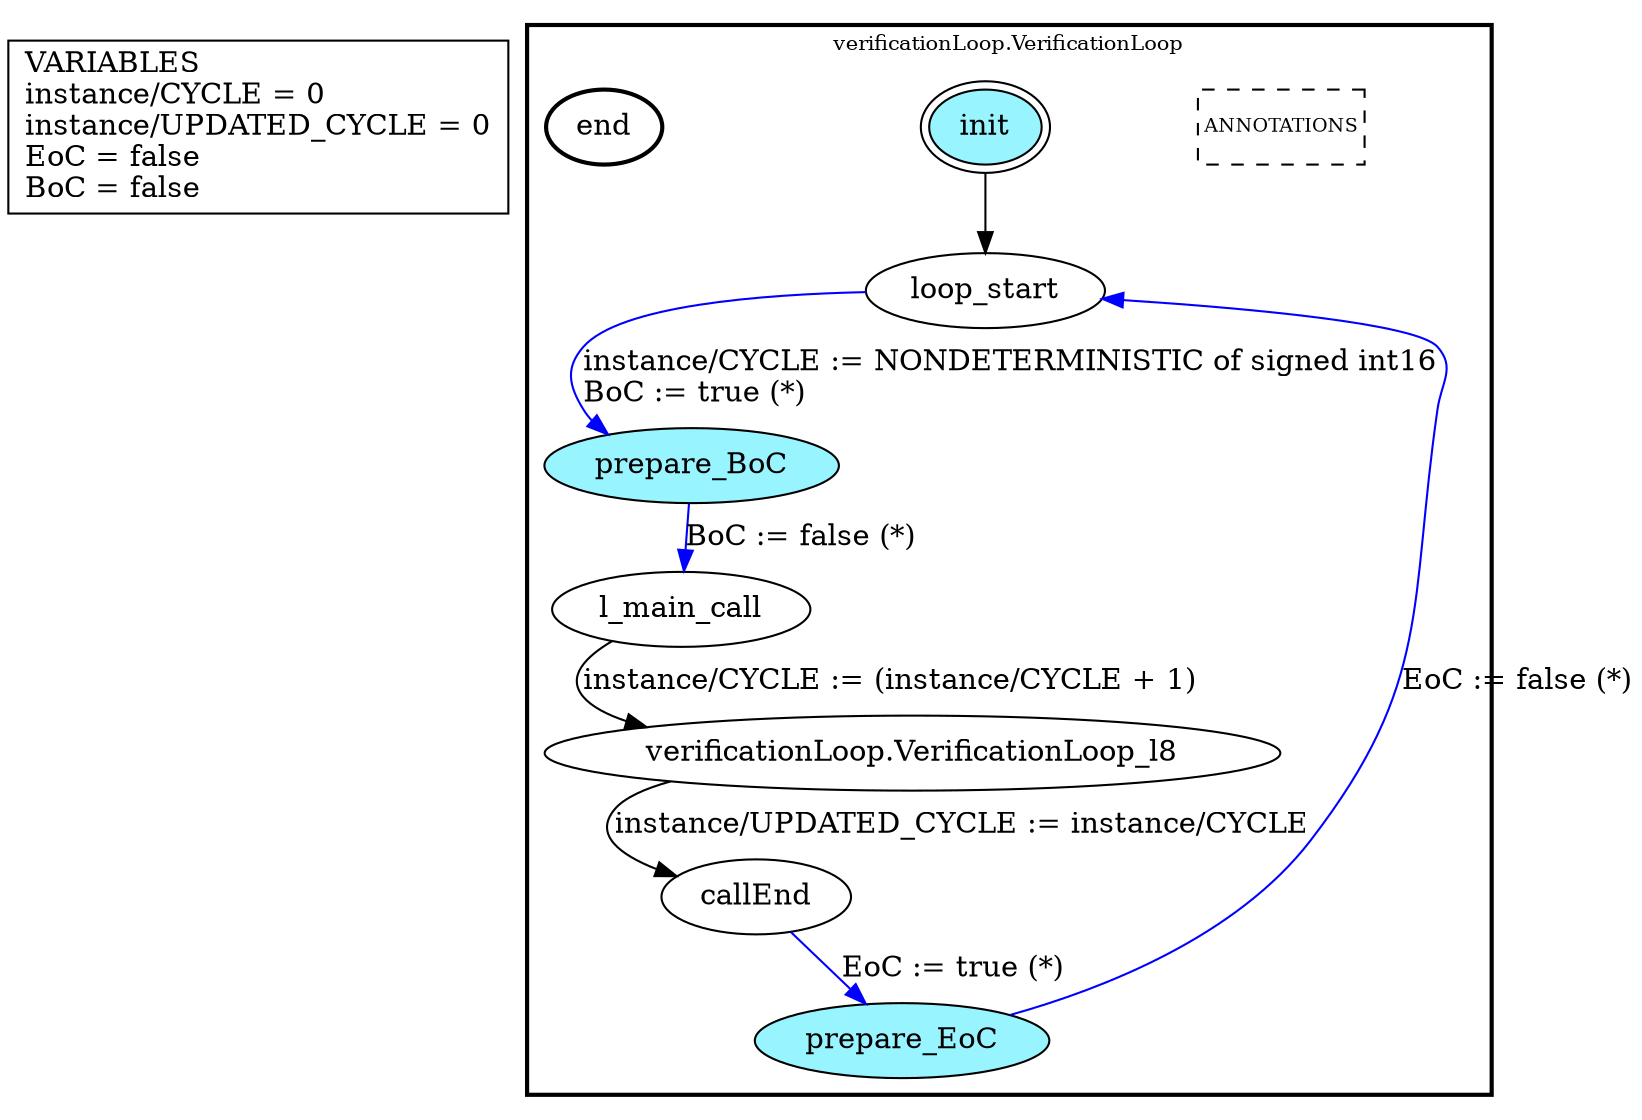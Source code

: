 digraph G {
	vars_declaration_pseudonode_network [
		label="VARIABLES\linstance/CYCLE = 0\linstance/UPDATED_CYCLE = 0\lEoC = false\lBoC = false\l",
		fillcolor="lightgray", shape="rectangle"];
	subgraph clusterverificationLoop_VerificationLoop {
		node [style="filled"];
		style=bold;
		color="black";
		fontsize=10;
		ranksep=0.4;
		
		label="verificationLoop.VerificationLoop";
		
		annotations_pseudonode_verificationLoop_VerificationLoop [
			label="ANNOTATIONS",
			fontsize=9, margin="0.04,0.04", fillcolor="white", shape="rectangle", style="dashed"];
		
		init_verificationLoop_VerificationLoop [label="init", color="black", fillcolor="cadetblue1", peripheries=2, shape="ellipse"];
		end_verificationLoop_VerificationLoop [label="end", color="black", fillcolor="cadetblue1", style=bold, shape="ellipse"];
		loop_start_verificationLoop_VerificationLoop [label="loop_start", color="black", fillcolor="white", shape="ellipse"];
		prepare_BoC_verificationLoop_VerificationLoop [label="prepare_BoC", color="black", fillcolor="cadetblue1", shape="ellipse"];
		l_main_call_verificationLoop_VerificationLoop [label="l_main_call", color="black", fillcolor="white", shape="ellipse"];
		callEnd_verificationLoop_VerificationLoop [label="callEnd", color="black", fillcolor="white", shape="ellipse"];
		prepare_EoC_verificationLoop_VerificationLoop [label="prepare_EoC", color="black", fillcolor="cadetblue1", shape="ellipse"];
		verificationLoop_VerificationLoop_l8_verificationLoop_VerificationLoop [label="verificationLoop.VerificationLoop_l8", color="black", fillcolor="white", shape="ellipse"];
		init_verificationLoop_VerificationLoop -> loop_start_verificationLoop_VerificationLoop [color="black", label=""];
		loop_start_verificationLoop_VerificationLoop -> prepare_BoC_verificationLoop_VerificationLoop [color="blue", label="instance/CYCLE := NONDETERMINISTIC of signed int16\lBoC := true (*)\l"];
		prepare_BoC_verificationLoop_VerificationLoop -> l_main_call_verificationLoop_VerificationLoop [color="blue", label="BoC := false (*)"];
		callEnd_verificationLoop_VerificationLoop -> prepare_EoC_verificationLoop_VerificationLoop [color="blue", label="EoC := true (*)"];
		prepare_EoC_verificationLoop_VerificationLoop -> loop_start_verificationLoop_VerificationLoop [color="blue", label="EoC := false (*)"];
		verificationLoop_VerificationLoop_l8_verificationLoop_VerificationLoop -> callEnd_verificationLoop_VerificationLoop [color="black", label="instance/UPDATED_CYCLE := instance/CYCLE"];
		l_main_call_verificationLoop_VerificationLoop -> verificationLoop_VerificationLoop_l8_verificationLoop_VerificationLoop [color="black", label="instance/CYCLE := (instance/CYCLE + 1)"];
	}
}

